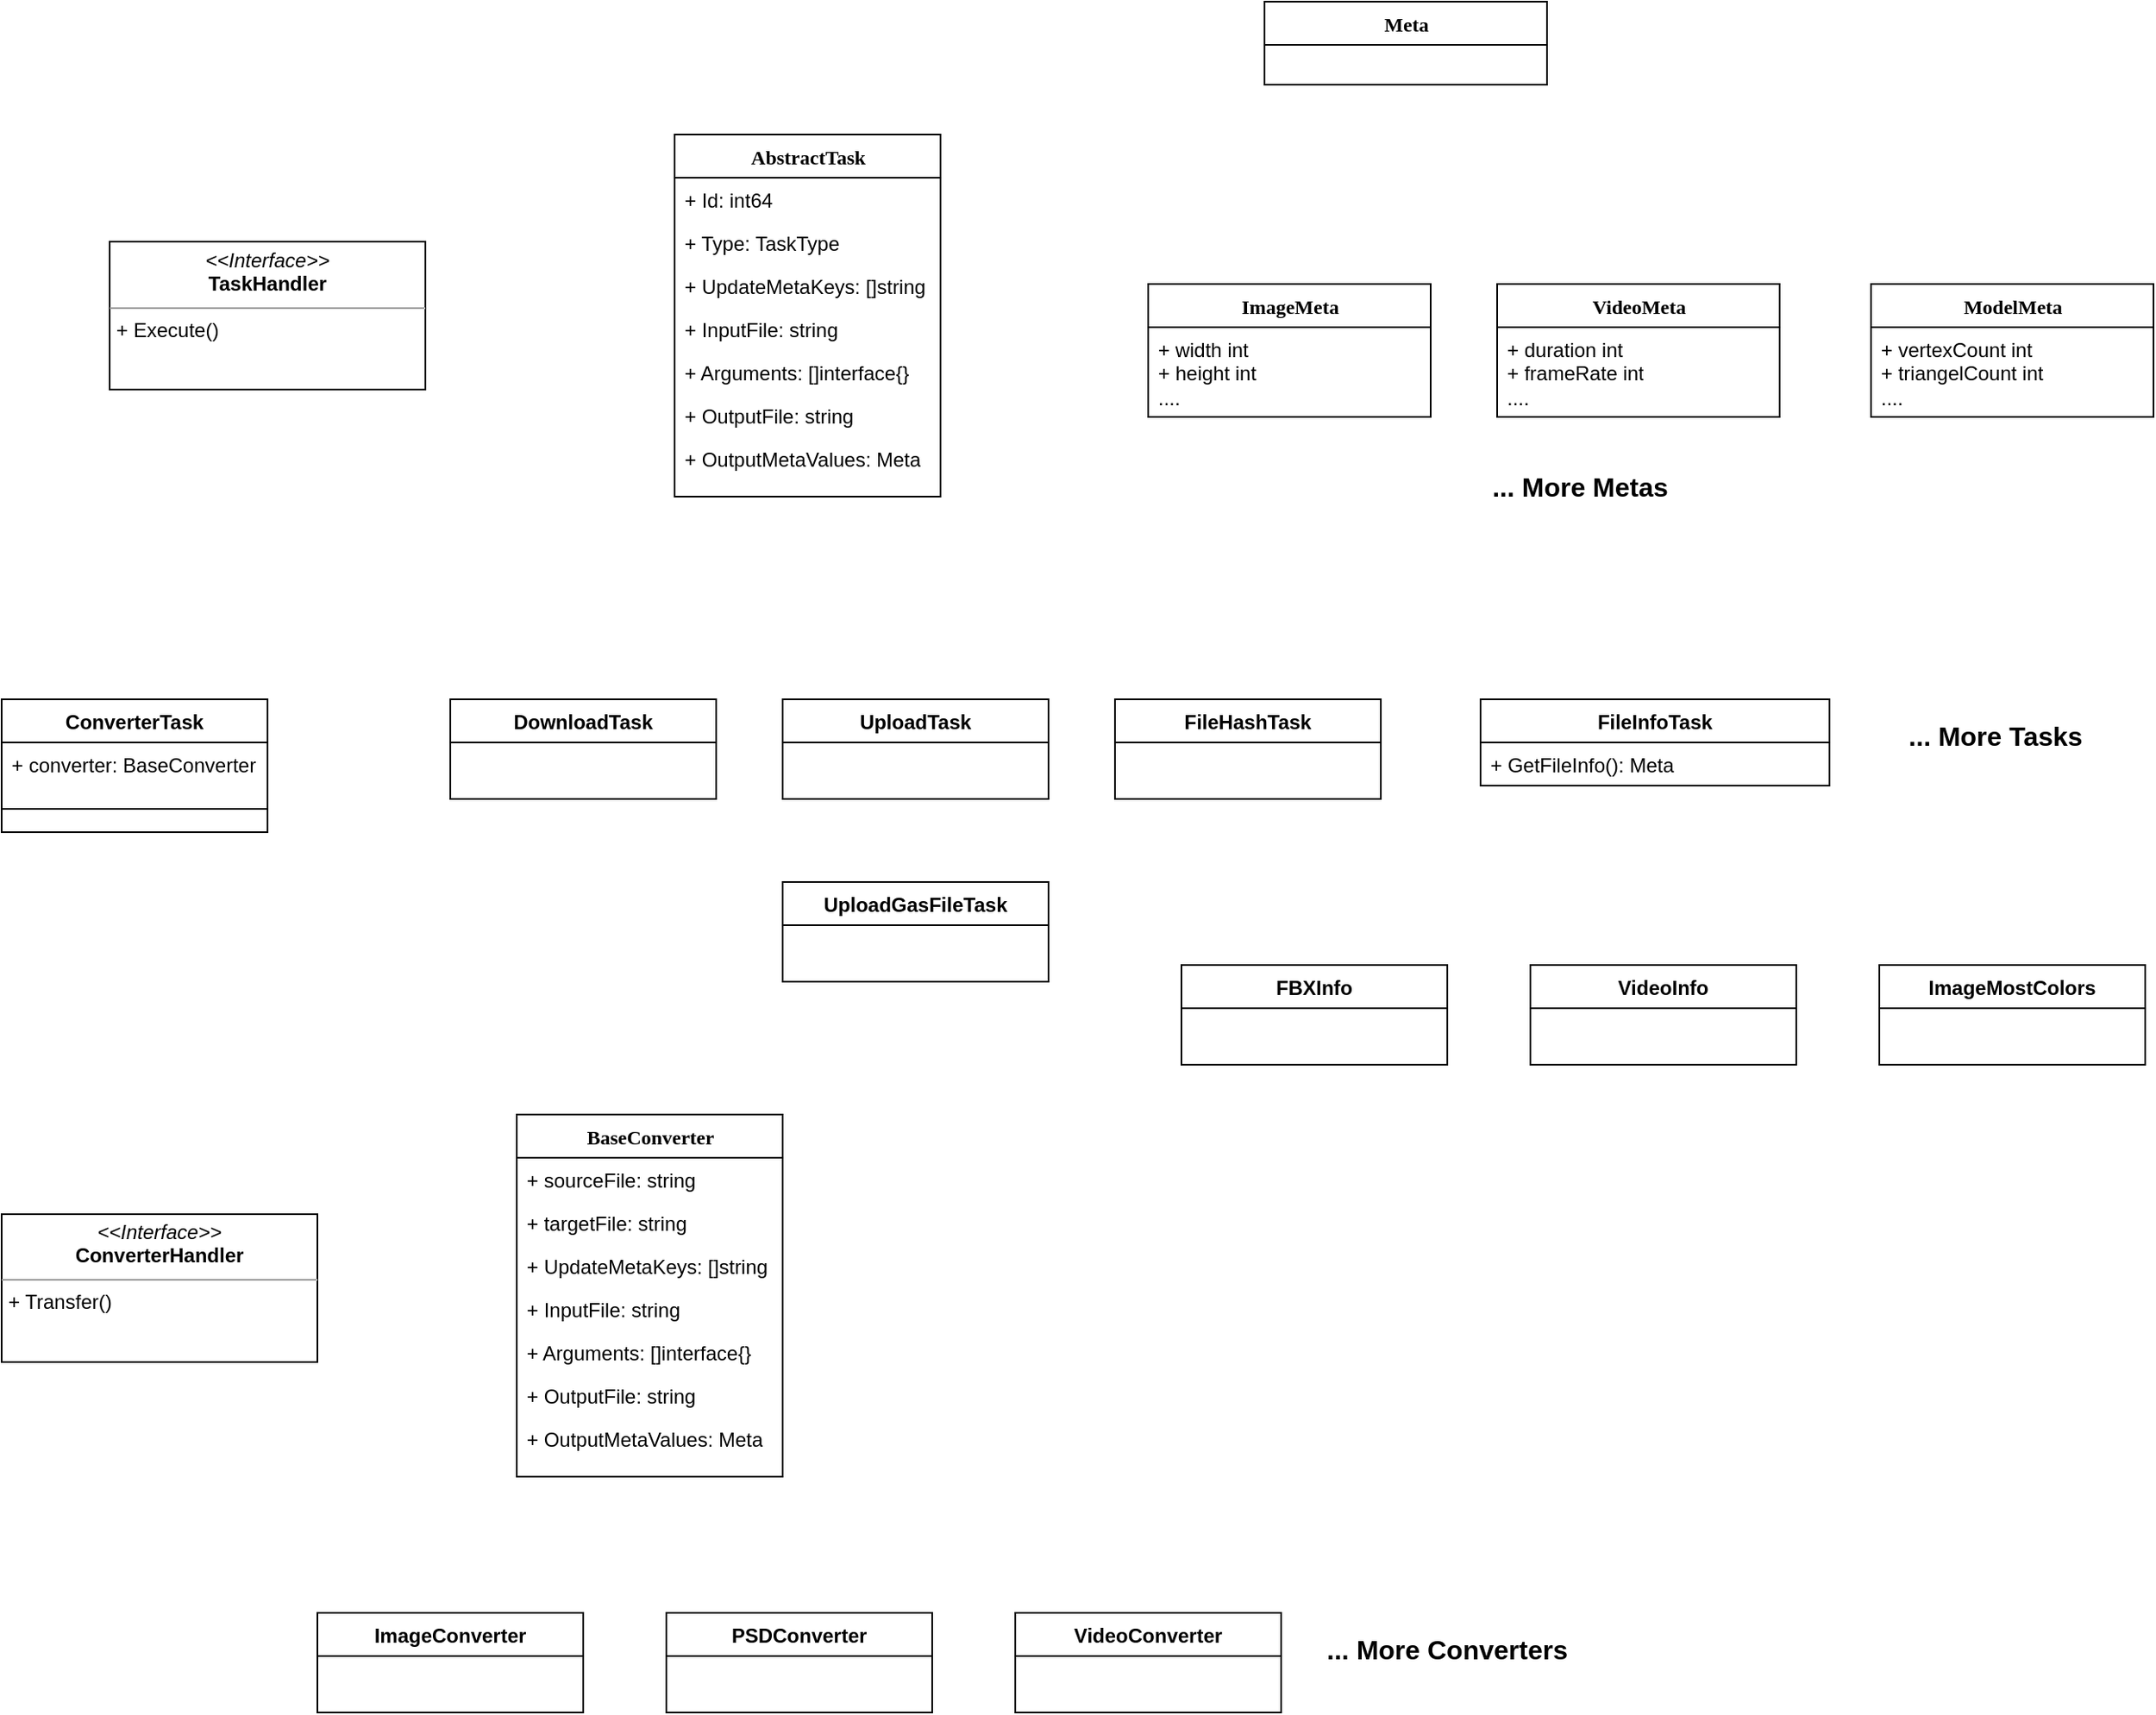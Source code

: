 <mxfile version="16.6.1" type="github">
  <diagram name="Page-1" id="9f46799a-70d6-7492-0946-bef42562c5a5">
    <mxGraphModel dx="1234" dy="650" grid="1" gridSize="10" guides="1" tooltips="1" connect="1" arrows="1" fold="1" page="1" pageScale="1" pageWidth="1100" pageHeight="850" background="none" math="0" shadow="0">
      <root>
        <mxCell id="0" />
        <mxCell id="1" parent="0" />
        <mxCell id="78961159f06e98e8-56" value="AbstractTask" style="swimlane;html=1;fontStyle=1;align=center;verticalAlign=top;childLayout=stackLayout;horizontal=1;startSize=26;horizontalStack=0;resizeParent=1;resizeLast=0;collapsible=1;marginBottom=0;swimlaneFillColor=#ffffff;rounded=0;shadow=0;comic=0;labelBackgroundColor=none;strokeWidth=1;fillColor=none;fontFamily=Verdana;fontSize=12" parent="1" vertex="1">
          <mxGeometry x="665" y="170" width="160" height="218" as="geometry" />
        </mxCell>
        <mxCell id="78961159f06e98e8-57" value="+ Id: int64" style="text;html=1;strokeColor=none;fillColor=none;align=left;verticalAlign=top;spacingLeft=4;spacingRight=4;whiteSpace=wrap;overflow=hidden;rotatable=0;points=[[0,0.5],[1,0.5]];portConstraint=eastwest;" parent="78961159f06e98e8-56" vertex="1">
          <mxGeometry y="26" width="160" height="26" as="geometry" />
        </mxCell>
        <mxCell id="78961159f06e98e8-58" value="+ Type: TaskType" style="text;html=1;strokeColor=none;fillColor=none;align=left;verticalAlign=top;spacingLeft=4;spacingRight=4;whiteSpace=wrap;overflow=hidden;rotatable=0;points=[[0,0.5],[1,0.5]];portConstraint=eastwest;" parent="78961159f06e98e8-56" vertex="1">
          <mxGeometry y="52" width="160" height="26" as="geometry" />
        </mxCell>
        <mxCell id="78961159f06e98e8-59" value="+ UpdateMetaKeys: []string" style="text;html=1;strokeColor=none;fillColor=none;align=left;verticalAlign=top;spacingLeft=4;spacingRight=4;whiteSpace=wrap;overflow=hidden;rotatable=0;points=[[0,0.5],[1,0.5]];portConstraint=eastwest;" parent="78961159f06e98e8-56" vertex="1">
          <mxGeometry y="78" width="160" height="26" as="geometry" />
        </mxCell>
        <mxCell id="78961159f06e98e8-60" value="+ InputFile: string" style="text;html=1;strokeColor=none;fillColor=none;align=left;verticalAlign=top;spacingLeft=4;spacingRight=4;whiteSpace=wrap;overflow=hidden;rotatable=0;points=[[0,0.5],[1,0.5]];portConstraint=eastwest;" parent="78961159f06e98e8-56" vertex="1">
          <mxGeometry y="104" width="160" height="26" as="geometry" />
        </mxCell>
        <mxCell id="78961159f06e98e8-61" value="+ Arguments: []interface{}" style="text;html=1;strokeColor=none;fillColor=none;align=left;verticalAlign=top;spacingLeft=4;spacingRight=4;whiteSpace=wrap;overflow=hidden;rotatable=0;points=[[0,0.5],[1,0.5]];portConstraint=eastwest;" parent="78961159f06e98e8-56" vertex="1">
          <mxGeometry y="130" width="160" height="26" as="geometry" />
        </mxCell>
        <mxCell id="78961159f06e98e8-62" value="+ OutputFile: string" style="text;html=1;strokeColor=none;fillColor=none;align=left;verticalAlign=top;spacingLeft=4;spacingRight=4;whiteSpace=wrap;overflow=hidden;rotatable=0;points=[[0,0.5],[1,0.5]];portConstraint=eastwest;" parent="78961159f06e98e8-56" vertex="1">
          <mxGeometry y="156" width="160" height="26" as="geometry" />
        </mxCell>
        <mxCell id="78961159f06e98e8-63" value="+ OutputMetaValues: Meta" style="text;html=1;strokeColor=none;fillColor=none;align=left;verticalAlign=top;spacingLeft=4;spacingRight=4;whiteSpace=wrap;overflow=hidden;rotatable=0;points=[[0,0.5],[1,0.5]];portConstraint=eastwest;" parent="78961159f06e98e8-56" vertex="1">
          <mxGeometry y="182" width="160" height="26" as="geometry" />
        </mxCell>
        <mxCell id="aqvFtbzbaOLSPgo1s1Vt-6" value="&lt;p style=&quot;margin: 0px ; margin-top: 4px ; text-align: center&quot;&gt;&lt;i&gt;&amp;lt;&amp;lt;Interface&amp;gt;&amp;gt;&lt;/i&gt;&lt;br&gt;&lt;b&gt;TaskHandler&lt;/b&gt;&lt;/p&gt;&lt;hr size=&quot;1&quot;&gt;&lt;p style=&quot;margin: 0px ; margin-left: 4px&quot;&gt;+ Execute()&lt;/p&gt;" style="verticalAlign=top;align=left;overflow=fill;fontSize=12;fontFamily=Helvetica;html=1;" vertex="1" parent="1">
          <mxGeometry x="325" y="234.5" width="190" height="89" as="geometry" />
        </mxCell>
        <mxCell id="aqvFtbzbaOLSPgo1s1Vt-8" value="DownloadTask" style="swimlane;fontStyle=1;align=center;verticalAlign=top;childLayout=stackLayout;horizontal=1;startSize=26;horizontalStack=0;resizeParent=1;resizeParentMax=0;resizeLast=0;collapsible=1;marginBottom=0;" vertex="1" parent="1">
          <mxGeometry x="530" y="510" width="160" height="60" as="geometry" />
        </mxCell>
        <mxCell id="aqvFtbzbaOLSPgo1s1Vt-12" value="UploadTask" style="swimlane;fontStyle=1;align=center;verticalAlign=top;childLayout=stackLayout;horizontal=1;startSize=26;horizontalStack=0;resizeParent=1;resizeParentMax=0;resizeLast=0;collapsible=1;marginBottom=0;" vertex="1" parent="1">
          <mxGeometry x="730" y="510" width="160" height="60" as="geometry" />
        </mxCell>
        <mxCell id="aqvFtbzbaOLSPgo1s1Vt-13" value="FileHashTask" style="swimlane;fontStyle=1;align=center;verticalAlign=top;childLayout=stackLayout;horizontal=1;startSize=26;horizontalStack=0;resizeParent=1;resizeParentMax=0;resizeLast=0;collapsible=1;marginBottom=0;" vertex="1" parent="1">
          <mxGeometry x="930" y="510" width="160" height="60" as="geometry" />
        </mxCell>
        <mxCell id="aqvFtbzbaOLSPgo1s1Vt-15" value="ConverterTask" style="swimlane;fontStyle=1;align=center;verticalAlign=top;childLayout=stackLayout;horizontal=1;startSize=26;horizontalStack=0;resizeParent=1;resizeParentMax=0;resizeLast=0;collapsible=1;marginBottom=0;" vertex="1" parent="1">
          <mxGeometry x="260" y="510" width="160" height="80" as="geometry" />
        </mxCell>
        <mxCell id="aqvFtbzbaOLSPgo1s1Vt-16" value="+ converter: BaseConverter" style="text;strokeColor=none;fillColor=none;align=left;verticalAlign=top;spacingLeft=4;spacingRight=4;overflow=hidden;rotatable=0;points=[[0,0.5],[1,0.5]];portConstraint=eastwest;" vertex="1" parent="aqvFtbzbaOLSPgo1s1Vt-15">
          <mxGeometry y="26" width="160" height="26" as="geometry" />
        </mxCell>
        <mxCell id="aqvFtbzbaOLSPgo1s1Vt-17" value="" style="line;strokeWidth=1;fillColor=none;align=left;verticalAlign=middle;spacingTop=-1;spacingLeft=3;spacingRight=3;rotatable=0;labelPosition=right;points=[];portConstraint=eastwest;" vertex="1" parent="aqvFtbzbaOLSPgo1s1Vt-15">
          <mxGeometry y="52" width="160" height="28" as="geometry" />
        </mxCell>
        <mxCell id="aqvFtbzbaOLSPgo1s1Vt-22" value="&lt;font style=&quot;font-size: 16px&quot;&gt;&lt;b&gt;... More Tasks&lt;/b&gt;&lt;/font&gt;" style="text;html=1;strokeColor=none;fillColor=none;align=center;verticalAlign=middle;whiteSpace=wrap;rounded=0;" vertex="1" parent="1">
          <mxGeometry x="1390" y="520" width="140" height="24" as="geometry" />
        </mxCell>
        <mxCell id="aqvFtbzbaOLSPgo1s1Vt-23" value="UploadGasFileTask" style="swimlane;fontStyle=1;align=center;verticalAlign=top;childLayout=stackLayout;horizontal=1;startSize=26;horizontalStack=0;resizeParent=1;resizeParentMax=0;resizeLast=0;collapsible=1;marginBottom=0;" vertex="1" parent="1">
          <mxGeometry x="730" y="620" width="160" height="60" as="geometry" />
        </mxCell>
        <mxCell id="aqvFtbzbaOLSPgo1s1Vt-24" value="&lt;p style=&quot;margin: 0px ; margin-top: 4px ; text-align: center&quot;&gt;&lt;i&gt;&amp;lt;&amp;lt;Interface&amp;gt;&amp;gt;&lt;/i&gt;&lt;br&gt;&lt;b&gt;ConverterHandler&lt;/b&gt;&lt;/p&gt;&lt;hr size=&quot;1&quot;&gt;&lt;p style=&quot;margin: 0px ; margin-left: 4px&quot;&gt;+ Transfer()&lt;/p&gt;" style="verticalAlign=top;align=left;overflow=fill;fontSize=12;fontFamily=Helvetica;html=1;" vertex="1" parent="1">
          <mxGeometry x="260" y="820" width="190" height="89" as="geometry" />
        </mxCell>
        <mxCell id="aqvFtbzbaOLSPgo1s1Vt-26" value="BaseConverter" style="swimlane;html=1;fontStyle=1;align=center;verticalAlign=top;childLayout=stackLayout;horizontal=1;startSize=26;horizontalStack=0;resizeParent=1;resizeLast=0;collapsible=1;marginBottom=0;swimlaneFillColor=#ffffff;rounded=0;shadow=0;comic=0;labelBackgroundColor=none;strokeWidth=1;fillColor=none;fontFamily=Verdana;fontSize=12" vertex="1" parent="1">
          <mxGeometry x="570" y="760" width="160" height="218" as="geometry" />
        </mxCell>
        <mxCell id="aqvFtbzbaOLSPgo1s1Vt-27" value="+ sourceFile: string" style="text;html=1;strokeColor=none;fillColor=none;align=left;verticalAlign=top;spacingLeft=4;spacingRight=4;whiteSpace=wrap;overflow=hidden;rotatable=0;points=[[0,0.5],[1,0.5]];portConstraint=eastwest;" vertex="1" parent="aqvFtbzbaOLSPgo1s1Vt-26">
          <mxGeometry y="26" width="160" height="26" as="geometry" />
        </mxCell>
        <mxCell id="aqvFtbzbaOLSPgo1s1Vt-28" value="+ targetFile: string" style="text;html=1;strokeColor=none;fillColor=none;align=left;verticalAlign=top;spacingLeft=4;spacingRight=4;whiteSpace=wrap;overflow=hidden;rotatable=0;points=[[0,0.5],[1,0.5]];portConstraint=eastwest;" vertex="1" parent="aqvFtbzbaOLSPgo1s1Vt-26">
          <mxGeometry y="52" width="160" height="26" as="geometry" />
        </mxCell>
        <mxCell id="aqvFtbzbaOLSPgo1s1Vt-29" value="+ UpdateMetaKeys: []string" style="text;html=1;strokeColor=none;fillColor=none;align=left;verticalAlign=top;spacingLeft=4;spacingRight=4;whiteSpace=wrap;overflow=hidden;rotatable=0;points=[[0,0.5],[1,0.5]];portConstraint=eastwest;" vertex="1" parent="aqvFtbzbaOLSPgo1s1Vt-26">
          <mxGeometry y="78" width="160" height="26" as="geometry" />
        </mxCell>
        <mxCell id="aqvFtbzbaOLSPgo1s1Vt-30" value="+ InputFile: string" style="text;html=1;strokeColor=none;fillColor=none;align=left;verticalAlign=top;spacingLeft=4;spacingRight=4;whiteSpace=wrap;overflow=hidden;rotatable=0;points=[[0,0.5],[1,0.5]];portConstraint=eastwest;" vertex="1" parent="aqvFtbzbaOLSPgo1s1Vt-26">
          <mxGeometry y="104" width="160" height="26" as="geometry" />
        </mxCell>
        <mxCell id="aqvFtbzbaOLSPgo1s1Vt-31" value="+ Arguments: []interface{}" style="text;html=1;strokeColor=none;fillColor=none;align=left;verticalAlign=top;spacingLeft=4;spacingRight=4;whiteSpace=wrap;overflow=hidden;rotatable=0;points=[[0,0.5],[1,0.5]];portConstraint=eastwest;" vertex="1" parent="aqvFtbzbaOLSPgo1s1Vt-26">
          <mxGeometry y="130" width="160" height="26" as="geometry" />
        </mxCell>
        <mxCell id="aqvFtbzbaOLSPgo1s1Vt-32" value="+ OutputFile: string" style="text;html=1;strokeColor=none;fillColor=none;align=left;verticalAlign=top;spacingLeft=4;spacingRight=4;whiteSpace=wrap;overflow=hidden;rotatable=0;points=[[0,0.5],[1,0.5]];portConstraint=eastwest;" vertex="1" parent="aqvFtbzbaOLSPgo1s1Vt-26">
          <mxGeometry y="156" width="160" height="26" as="geometry" />
        </mxCell>
        <mxCell id="aqvFtbzbaOLSPgo1s1Vt-33" value="+ OutputMetaValues: Meta" style="text;html=1;strokeColor=none;fillColor=none;align=left;verticalAlign=top;spacingLeft=4;spacingRight=4;whiteSpace=wrap;overflow=hidden;rotatable=0;points=[[0,0.5],[1,0.5]];portConstraint=eastwest;" vertex="1" parent="aqvFtbzbaOLSPgo1s1Vt-26">
          <mxGeometry y="182" width="160" height="26" as="geometry" />
        </mxCell>
        <mxCell id="aqvFtbzbaOLSPgo1s1Vt-34" value="FileInfoTask" style="swimlane;fontStyle=1;align=center;verticalAlign=top;childLayout=stackLayout;horizontal=1;startSize=26;horizontalStack=0;resizeParent=1;resizeParentMax=0;resizeLast=0;collapsible=1;marginBottom=0;" vertex="1" parent="1">
          <mxGeometry x="1150" y="510" width="210" height="52" as="geometry" />
        </mxCell>
        <mxCell id="aqvFtbzbaOLSPgo1s1Vt-36" value="+ GetFileInfo(): Meta" style="text;strokeColor=none;fillColor=none;align=left;verticalAlign=top;spacingLeft=4;spacingRight=4;overflow=hidden;rotatable=0;points=[[0,0.5],[1,0.5]];portConstraint=eastwest;fontSize=12;" vertex="1" parent="aqvFtbzbaOLSPgo1s1Vt-34">
          <mxGeometry y="26" width="210" height="26" as="geometry" />
        </mxCell>
        <mxCell id="aqvFtbzbaOLSPgo1s1Vt-37" value="FBXInfo" style="swimlane;fontStyle=1;align=center;verticalAlign=top;childLayout=stackLayout;horizontal=1;startSize=26;horizontalStack=0;resizeParent=1;resizeParentMax=0;resizeLast=0;collapsible=1;marginBottom=0;" vertex="1" parent="1">
          <mxGeometry x="970" y="670" width="160" height="60" as="geometry" />
        </mxCell>
        <mxCell id="aqvFtbzbaOLSPgo1s1Vt-38" value="VideoInfo" style="swimlane;fontStyle=1;align=center;verticalAlign=top;childLayout=stackLayout;horizontal=1;startSize=26;horizontalStack=0;resizeParent=1;resizeParentMax=0;resizeLast=0;collapsible=1;marginBottom=0;" vertex="1" parent="1">
          <mxGeometry x="1180" y="670" width="160" height="60" as="geometry" />
        </mxCell>
        <mxCell id="aqvFtbzbaOLSPgo1s1Vt-39" value="ImageMostColors" style="swimlane;fontStyle=1;align=center;verticalAlign=top;childLayout=stackLayout;horizontal=1;startSize=26;horizontalStack=0;resizeParent=1;resizeParentMax=0;resizeLast=0;collapsible=1;marginBottom=0;" vertex="1" parent="1">
          <mxGeometry x="1390" y="670" width="160" height="60" as="geometry" />
        </mxCell>
        <mxCell id="aqvFtbzbaOLSPgo1s1Vt-40" value="Meta" style="swimlane;html=1;fontStyle=1;align=center;verticalAlign=top;childLayout=stackLayout;horizontal=1;startSize=26;horizontalStack=0;resizeParent=1;resizeLast=0;collapsible=1;marginBottom=0;swimlaneFillColor=#ffffff;rounded=0;shadow=0;comic=0;labelBackgroundColor=none;strokeWidth=1;fillColor=none;fontFamily=Verdana;fontSize=12" vertex="1" parent="1">
          <mxGeometry x="1020" y="90" width="170" height="50" as="geometry" />
        </mxCell>
        <mxCell id="aqvFtbzbaOLSPgo1s1Vt-48" value="ImageMeta" style="swimlane;html=1;fontStyle=1;align=center;verticalAlign=top;childLayout=stackLayout;horizontal=1;startSize=26;horizontalStack=0;resizeParent=1;resizeLast=0;collapsible=1;marginBottom=0;swimlaneFillColor=#ffffff;rounded=0;shadow=0;comic=0;labelBackgroundColor=none;strokeWidth=1;fillColor=none;fontFamily=Verdana;fontSize=12" vertex="1" parent="1">
          <mxGeometry x="950" y="260" width="170" height="80" as="geometry" />
        </mxCell>
        <mxCell id="aqvFtbzbaOLSPgo1s1Vt-49" value="+ width int&lt;br&gt;+ height int&lt;br&gt;...." style="text;html=1;strokeColor=none;fillColor=none;align=left;verticalAlign=top;spacingLeft=4;spacingRight=4;whiteSpace=wrap;overflow=hidden;rotatable=0;points=[[0,0.5],[1,0.5]];portConstraint=eastwest;" vertex="1" parent="aqvFtbzbaOLSPgo1s1Vt-48">
          <mxGeometry y="26" width="170" height="54" as="geometry" />
        </mxCell>
        <mxCell id="aqvFtbzbaOLSPgo1s1Vt-50" value="VideoMeta" style="swimlane;html=1;fontStyle=1;align=center;verticalAlign=top;childLayout=stackLayout;horizontal=1;startSize=26;horizontalStack=0;resizeParent=1;resizeLast=0;collapsible=1;marginBottom=0;swimlaneFillColor=#ffffff;rounded=0;shadow=0;comic=0;labelBackgroundColor=none;strokeWidth=1;fillColor=none;fontFamily=Verdana;fontSize=12" vertex="1" parent="1">
          <mxGeometry x="1160" y="260" width="170" height="80" as="geometry" />
        </mxCell>
        <mxCell id="aqvFtbzbaOLSPgo1s1Vt-51" value="+ duration int&lt;br&gt;+ frameRate int&lt;br&gt;...." style="text;html=1;strokeColor=none;fillColor=none;align=left;verticalAlign=top;spacingLeft=4;spacingRight=4;whiteSpace=wrap;overflow=hidden;rotatable=0;points=[[0,0.5],[1,0.5]];portConstraint=eastwest;" vertex="1" parent="aqvFtbzbaOLSPgo1s1Vt-50">
          <mxGeometry y="26" width="170" height="54" as="geometry" />
        </mxCell>
        <mxCell id="aqvFtbzbaOLSPgo1s1Vt-52" value="ModelMeta" style="swimlane;html=1;fontStyle=1;align=center;verticalAlign=top;childLayout=stackLayout;horizontal=1;startSize=26;horizontalStack=0;resizeParent=1;resizeLast=0;collapsible=1;marginBottom=0;swimlaneFillColor=#ffffff;rounded=0;shadow=0;comic=0;labelBackgroundColor=none;strokeWidth=1;fillColor=none;fontFamily=Verdana;fontSize=12" vertex="1" parent="1">
          <mxGeometry x="1385" y="260" width="170" height="80" as="geometry" />
        </mxCell>
        <mxCell id="aqvFtbzbaOLSPgo1s1Vt-53" value="+ vertexCount int&lt;br&gt;+ triangelCount int&lt;br&gt;...." style="text;html=1;strokeColor=none;fillColor=none;align=left;verticalAlign=top;spacingLeft=4;spacingRight=4;whiteSpace=wrap;overflow=hidden;rotatable=0;points=[[0,0.5],[1,0.5]];portConstraint=eastwest;" vertex="1" parent="aqvFtbzbaOLSPgo1s1Vt-52">
          <mxGeometry y="26" width="170" height="54" as="geometry" />
        </mxCell>
        <mxCell id="aqvFtbzbaOLSPgo1s1Vt-54" value="ImageConverter" style="swimlane;fontStyle=1;align=center;verticalAlign=top;childLayout=stackLayout;horizontal=1;startSize=26;horizontalStack=0;resizeParent=1;resizeParentMax=0;resizeLast=0;collapsible=1;marginBottom=0;" vertex="1" parent="1">
          <mxGeometry x="450" y="1060" width="160" height="60" as="geometry" />
        </mxCell>
        <mxCell id="aqvFtbzbaOLSPgo1s1Vt-55" value="PSDConverter" style="swimlane;fontStyle=1;align=center;verticalAlign=top;childLayout=stackLayout;horizontal=1;startSize=26;horizontalStack=0;resizeParent=1;resizeParentMax=0;resizeLast=0;collapsible=1;marginBottom=0;" vertex="1" parent="1">
          <mxGeometry x="660" y="1060" width="160" height="60" as="geometry" />
        </mxCell>
        <mxCell id="aqvFtbzbaOLSPgo1s1Vt-56" value="VideoConverter" style="swimlane;fontStyle=1;align=center;verticalAlign=top;childLayout=stackLayout;horizontal=1;startSize=26;horizontalStack=0;resizeParent=1;resizeParentMax=0;resizeLast=0;collapsible=1;marginBottom=0;" vertex="1" parent="1">
          <mxGeometry x="870" y="1060" width="160" height="60" as="geometry" />
        </mxCell>
        <mxCell id="aqvFtbzbaOLSPgo1s1Vt-57" value="&lt;font style=&quot;font-size: 16px&quot;&gt;&lt;b&gt;... More Metas&lt;/b&gt;&lt;/font&gt;" style="text;html=1;strokeColor=none;fillColor=none;align=center;verticalAlign=middle;whiteSpace=wrap;rounded=0;" vertex="1" parent="1">
          <mxGeometry x="1140" y="370" width="140" height="24" as="geometry" />
        </mxCell>
        <mxCell id="aqvFtbzbaOLSPgo1s1Vt-58" value="&lt;font style=&quot;font-size: 16px&quot;&gt;&lt;b&gt;... More Converters&lt;/b&gt;&lt;/font&gt;" style="text;html=1;strokeColor=none;fillColor=none;align=center;verticalAlign=middle;whiteSpace=wrap;rounded=0;" vertex="1" parent="1">
          <mxGeometry x="1040" y="1070" width="180" height="24" as="geometry" />
        </mxCell>
      </root>
    </mxGraphModel>
  </diagram>
</mxfile>
